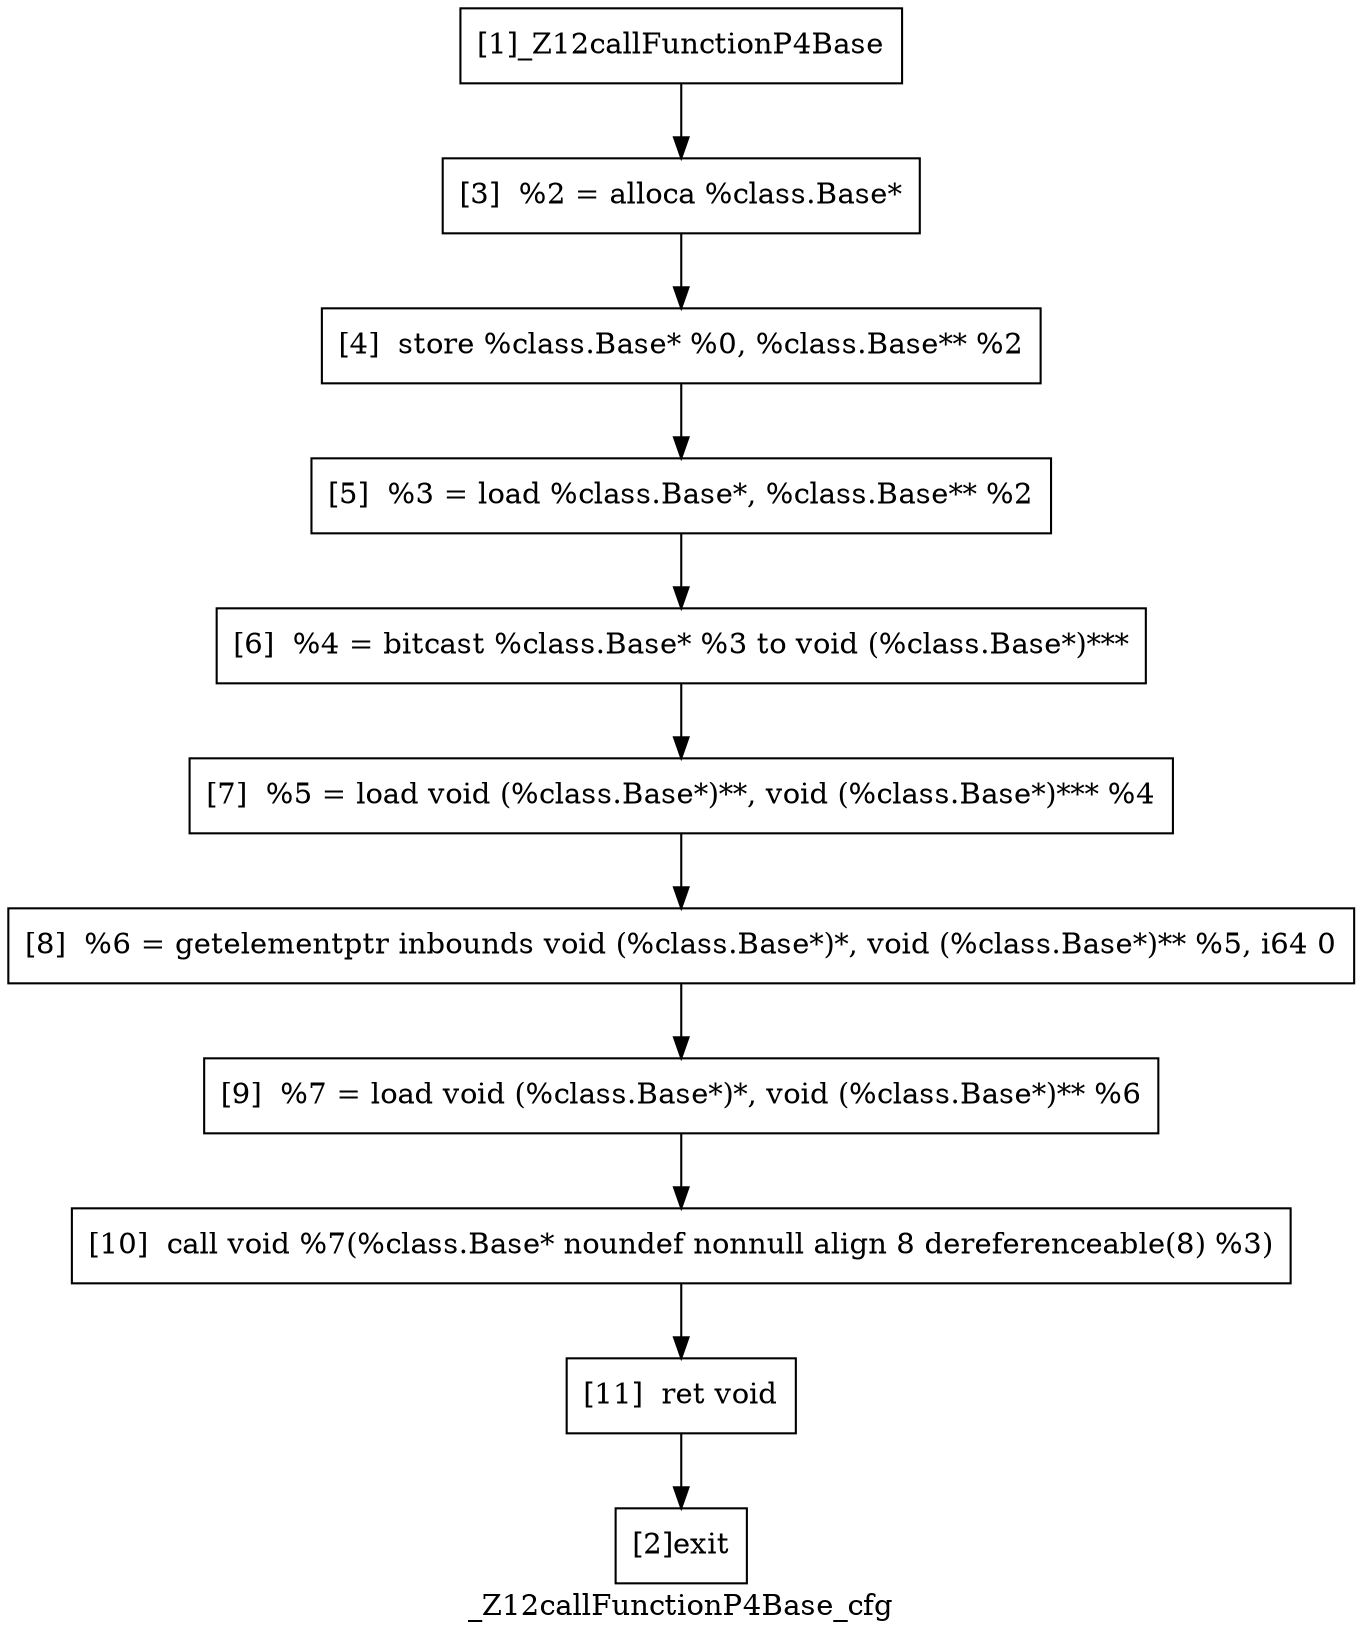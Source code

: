 digraph "_Z12callFunctionP4Base_cfg"{
	label="_Z12callFunctionP4Base_cfg";


	// Define the nodes
	N1 [shape=rectangle, color=black,label="[1]_Z12callFunctionP4Base"];
	N2 [shape=rectangle, color=black,label="[2]exit"];
	N3 [shape=rectangle, color=black,label="[3]  %2 = alloca %class.Base*"];
	N4 [shape=rectangle, color=black,label="[4]  store %class.Base* %0, %class.Base** %2"];
	N5 [shape=rectangle, color=black,label="[5]  %3 = load %class.Base*, %class.Base** %2"];
	N6 [shape=rectangle, color=black,label="[6]  %4 = bitcast %class.Base* %3 to void (%class.Base*)***"];
	N7 [shape=rectangle, color=black,label="[7]  %5 = load void (%class.Base*)**, void (%class.Base*)*** %4"];
	N8 [shape=rectangle, color=black,label="[8]  %6 = getelementptr inbounds void (%class.Base*)*, void (%class.Base*)** %5, i64 0"];
	N9 [shape=rectangle, color=black,label="[9]  %7 = load void (%class.Base*)*, void (%class.Base*)** %6"];
	N10 [shape=rectangle, color=black,label="[10]  call void %7(%class.Base* noundef nonnull align 8 dereferenceable(8) %3)"];
	N11 [shape=rectangle, color=black,label="[11]  ret void"];


	// Define the edges
	N1 -> N3[color=black,label=""];
	N3 -> N4[color=black,label=""];
	N4 -> N5[color=black,label=""];
	N5 -> N6[color=black,label=""];
	N6 -> N7[color=black,label=""];
	N7 -> N8[color=black,label=""];
	N8 -> N9[color=black,label=""];
	N9 -> N10[color=black,label=""];
	N10 -> N11[color=black,label=""];
	N11 -> N2[color=black,label=""];
}
